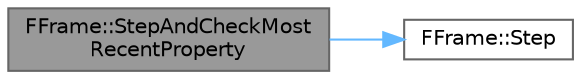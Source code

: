 digraph "FFrame::StepAndCheckMostRecentProperty"
{
 // INTERACTIVE_SVG=YES
 // LATEX_PDF_SIZE
  bgcolor="transparent";
  edge [fontname=Helvetica,fontsize=10,labelfontname=Helvetica,labelfontsize=10];
  node [fontname=Helvetica,fontsize=10,shape=box,height=0.2,width=0.4];
  rankdir="LR";
  Node1 [id="Node000001",label="FFrame::StepAndCheckMost\lRecentProperty",height=0.2,width=0.4,color="gray40", fillcolor="grey60", style="filled", fontcolor="black",tooltip="Convenience function that calls Step, but also returns true if both MostRecentProperty and MostRecent..."];
  Node1 -> Node2 [id="edge1_Node000001_Node000002",color="steelblue1",style="solid",tooltip=" "];
  Node2 [id="Node000002",label="FFrame::Step",height=0.2,width=0.4,color="grey40", fillcolor="white", style="filled",URL="$d0/d68/structFFrame.html#a951ac7b8faafe82b4307635a5161cbe5",tooltip=" "];
}
